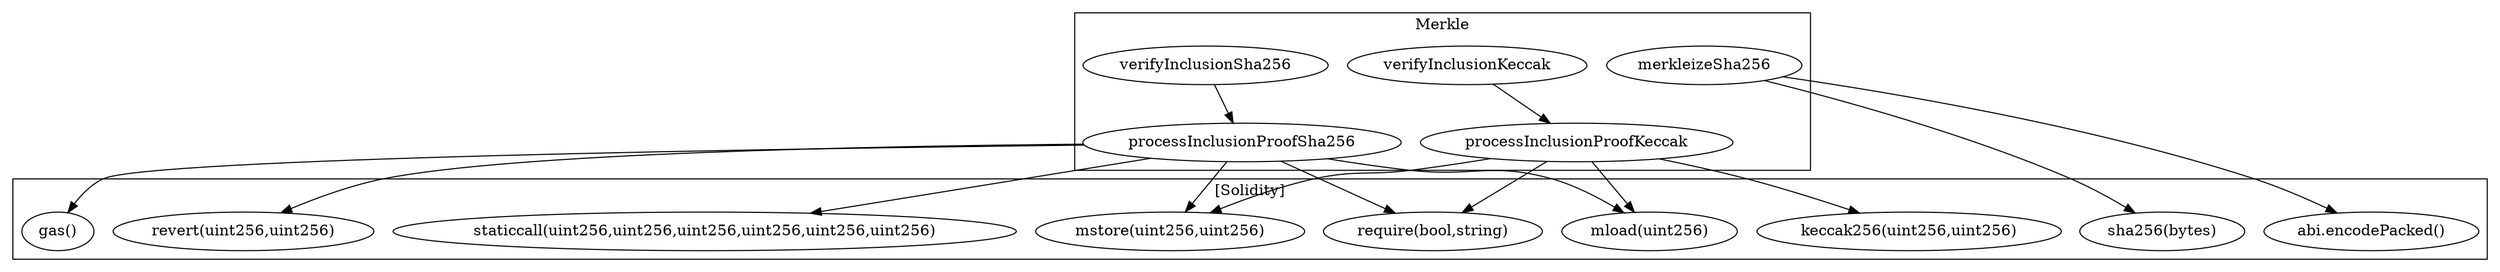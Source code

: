 strict digraph {
subgraph cluster_8033_Merkle {
label = "Merkle"
"8033_verifyInclusionKeccak" [label="verifyInclusionKeccak"]
"8033_merkleizeSha256" [label="merkleizeSha256"]
"8033_verifyInclusionSha256" [label="verifyInclusionSha256"]
"8033_processInclusionProofSha256" [label="processInclusionProofSha256"]
"8033_processInclusionProofKeccak" [label="processInclusionProofKeccak"]
"8033_verifyInclusionSha256" -> "8033_processInclusionProofSha256"
"8033_verifyInclusionKeccak" -> "8033_processInclusionProofKeccak"
}subgraph cluster_solidity {
label = "[Solidity]"
"staticcall(uint256,uint256,uint256,uint256,uint256,uint256)" 
"mstore(uint256,uint256)" 
"mload(uint256)" 
"revert(uint256,uint256)" 
"sha256(bytes)" 
"gas()" 
"abi.encodePacked()" 
"require(bool,string)" 
"keccak256(uint256,uint256)" 
"8033_processInclusionProofSha256" -> "revert(uint256,uint256)"
"8033_processInclusionProofSha256" -> "mstore(uint256,uint256)"
"8033_processInclusionProofSha256" -> "mload(uint256)"
"8033_processInclusionProofKeccak" -> "keccak256(uint256,uint256)"
"8033_processInclusionProofSha256" -> "gas()"
"8033_processInclusionProofKeccak" -> "mload(uint256)"
"8033_merkleizeSha256" -> "abi.encodePacked()"
"8033_processInclusionProofSha256" -> "require(bool,string)"
"8033_merkleizeSha256" -> "sha256(bytes)"
"8033_processInclusionProofKeccak" -> "mstore(uint256,uint256)"
"8033_processInclusionProofSha256" -> "staticcall(uint256,uint256,uint256,uint256,uint256,uint256)"
"8033_processInclusionProofKeccak" -> "require(bool,string)"
}
}